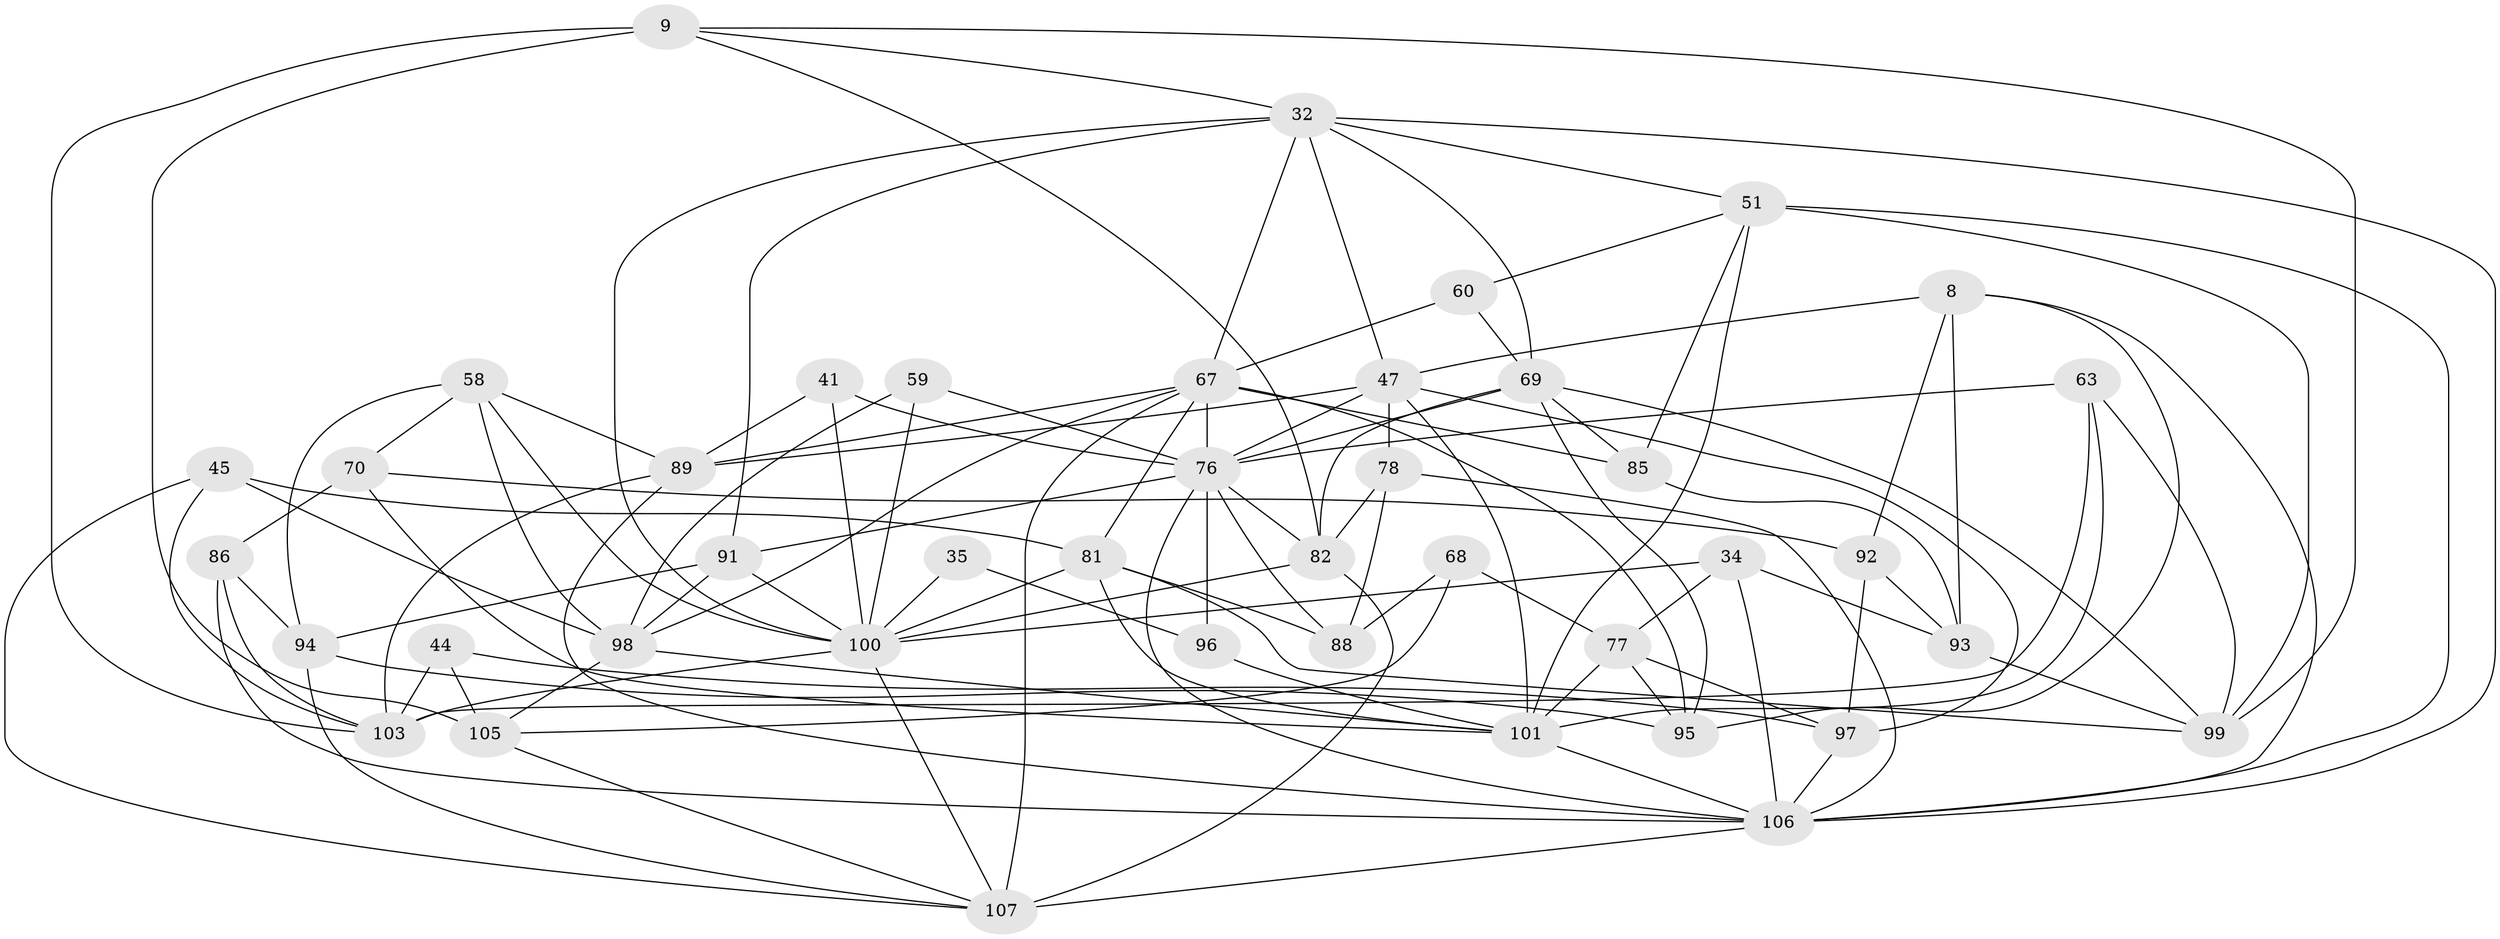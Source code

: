 // original degree distribution, {4: 0.2523364485981308, 3: 0.3177570093457944, 5: 0.205607476635514, 2: 0.102803738317757, 6: 0.06542056074766354, 7: 0.037383177570093455, 8: 0.018691588785046728}
// Generated by graph-tools (version 1.1) at 2025/52/03/04/25 21:52:21]
// undirected, 42 vertices, 115 edges
graph export_dot {
graph [start="1"]
  node [color=gray90,style=filled];
  8;
  9;
  32 [super="+11"];
  34;
  35;
  41;
  44;
  45 [super="+2"];
  47 [super="+46"];
  51 [super="+39"];
  58;
  59 [super="+56"];
  60;
  63 [super="+49"];
  67 [super="+16+22"];
  68;
  69 [super="+61+21"];
  70;
  76 [super="+65+40+48+50"];
  77 [super="+74"];
  78 [super="+55"];
  81 [super="+15"];
  82 [super="+43"];
  85 [super="+83"];
  86 [super="+42"];
  88;
  89 [super="+73"];
  91 [super="+84+26"];
  92 [super="+90"];
  93 [super="+62"];
  94 [super="+10+29"];
  95;
  96 [super="+18"];
  97 [super="+57"];
  98 [super="+54"];
  99 [super="+71+80"];
  100 [super="+25+79"];
  101 [super="+87+19"];
  103 [super="+53"];
  105 [super="+66"];
  106 [super="+75+102"];
  107 [super="+36+104"];
  8 -- 47;
  8 -- 92 [weight=2];
  8 -- 95;
  8 -- 106;
  8 -- 93;
  9 -- 32;
  9 -- 103;
  9 -- 105 [weight=2];
  9 -- 82;
  9 -- 99;
  32 -- 69 [weight=2];
  32 -- 91 [weight=2];
  32 -- 47;
  32 -- 67 [weight=2];
  32 -- 100;
  32 -- 51;
  32 -- 106 [weight=2];
  34 -- 77;
  34 -- 100 [weight=2];
  34 -- 106 [weight=3];
  34 -- 93;
  35 -- 96;
  35 -- 100;
  41 -- 76;
  41 -- 100;
  41 -- 89;
  44 -- 105;
  44 -- 97;
  44 -- 103;
  45 -- 103;
  45 -- 81;
  45 -- 98;
  45 -- 107;
  47 -- 78;
  47 -- 76;
  47 -- 89;
  47 -- 97;
  47 -- 101;
  51 -- 101 [weight=2];
  51 -- 99 [weight=2];
  51 -- 85 [weight=2];
  51 -- 60;
  51 -- 106;
  58 -- 70;
  58 -- 94;
  58 -- 98;
  58 -- 100;
  58 -- 89;
  59 -- 76;
  59 -- 98;
  59 -- 100;
  60 -- 69;
  60 -- 67;
  63 -- 103;
  63 -- 99;
  63 -- 101;
  63 -- 76;
  67 -- 95;
  67 -- 81;
  67 -- 98;
  67 -- 89 [weight=2];
  67 -- 85 [weight=2];
  67 -- 76 [weight=2];
  67 -- 107 [weight=2];
  68 -- 88;
  68 -- 105;
  68 -- 77;
  69 -- 99 [weight=2];
  69 -- 85;
  69 -- 76;
  69 -- 82;
  69 -- 95;
  70 -- 92;
  70 -- 101 [weight=2];
  70 -- 86;
  76 -- 91;
  76 -- 96 [weight=2];
  76 -- 82;
  76 -- 88;
  76 -- 106 [weight=2];
  77 -- 101 [weight=2];
  77 -- 97 [weight=2];
  77 -- 95;
  78 -- 82 [weight=2];
  78 -- 88;
  78 -- 106;
  81 -- 88 [weight=2];
  81 -- 101 [weight=2];
  81 -- 100;
  81 -- 99;
  82 -- 100;
  82 -- 107;
  85 -- 93;
  86 -- 103;
  86 -- 94;
  86 -- 106;
  89 -- 103 [weight=2];
  89 -- 106 [weight=3];
  91 -- 100;
  91 -- 98;
  91 -- 94;
  92 -- 97;
  92 -- 93;
  93 -- 99;
  94 -- 95;
  94 -- 107;
  96 -- 101 [weight=2];
  97 -- 106;
  98 -- 105 [weight=2];
  98 -- 101;
  100 -- 107;
  100 -- 103 [weight=3];
  101 -- 106;
  105 -- 107;
  106 -- 107;
}
